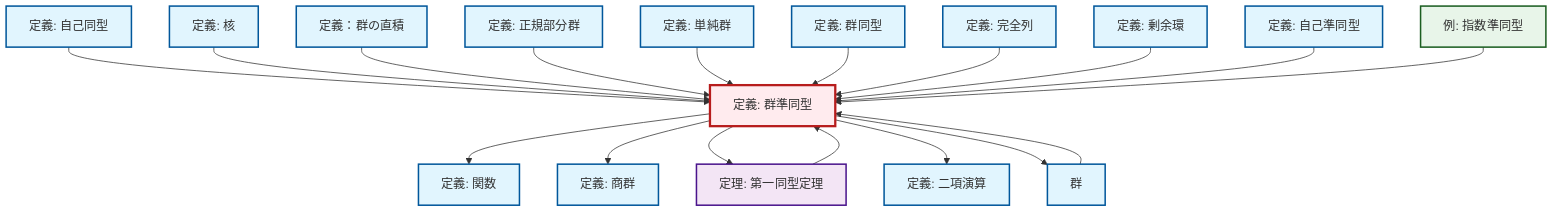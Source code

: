 graph TD
    classDef definition fill:#e1f5fe,stroke:#01579b,stroke-width:2px
    classDef theorem fill:#f3e5f5,stroke:#4a148c,stroke-width:2px
    classDef axiom fill:#fff3e0,stroke:#e65100,stroke-width:2px
    classDef example fill:#e8f5e9,stroke:#1b5e20,stroke-width:2px
    classDef current fill:#ffebee,stroke:#b71c1c,stroke-width:3px
    ex-exponential-homomorphism["例: 指数準同型"]:::example
    thm-first-isomorphism["定理: 第一同型定理"]:::theorem
    def-simple-group["定義: 単純群"]:::definition
    def-automorphism["定義: 自己同型"]:::definition
    def-quotient-group["定義: 商群"]:::definition
    def-isomorphism["定義: 群同型"]:::definition
    def-function["定義: 関数"]:::definition
    def-kernel["定義: 核"]:::definition
    def-endomorphism["定義: 自己準同型"]:::definition
    def-homomorphism["定義: 群準同型"]:::definition
    def-quotient-ring["定義: 剰余環"]:::definition
    def-normal-subgroup["定義: 正規部分群"]:::definition
    def-direct-product["定義：群の直積"]:::definition
    def-group["群"]:::definition
    def-exact-sequence["定義: 完全列"]:::definition
    def-binary-operation["定義: 二項演算"]:::definition
    def-automorphism --> def-homomorphism
    def-kernel --> def-homomorphism
    def-direct-product --> def-homomorphism
    def-normal-subgroup --> def-homomorphism
    def-homomorphism --> def-function
    def-simple-group --> def-homomorphism
    def-isomorphism --> def-homomorphism
    def-homomorphism --> def-quotient-group
    def-exact-sequence --> def-homomorphism
    def-quotient-ring --> def-homomorphism
    thm-first-isomorphism --> def-homomorphism
    def-endomorphism --> def-homomorphism
    def-group --> def-homomorphism
    def-homomorphism --> thm-first-isomorphism
    ex-exponential-homomorphism --> def-homomorphism
    def-homomorphism --> def-binary-operation
    def-homomorphism --> def-group
    class def-homomorphism current